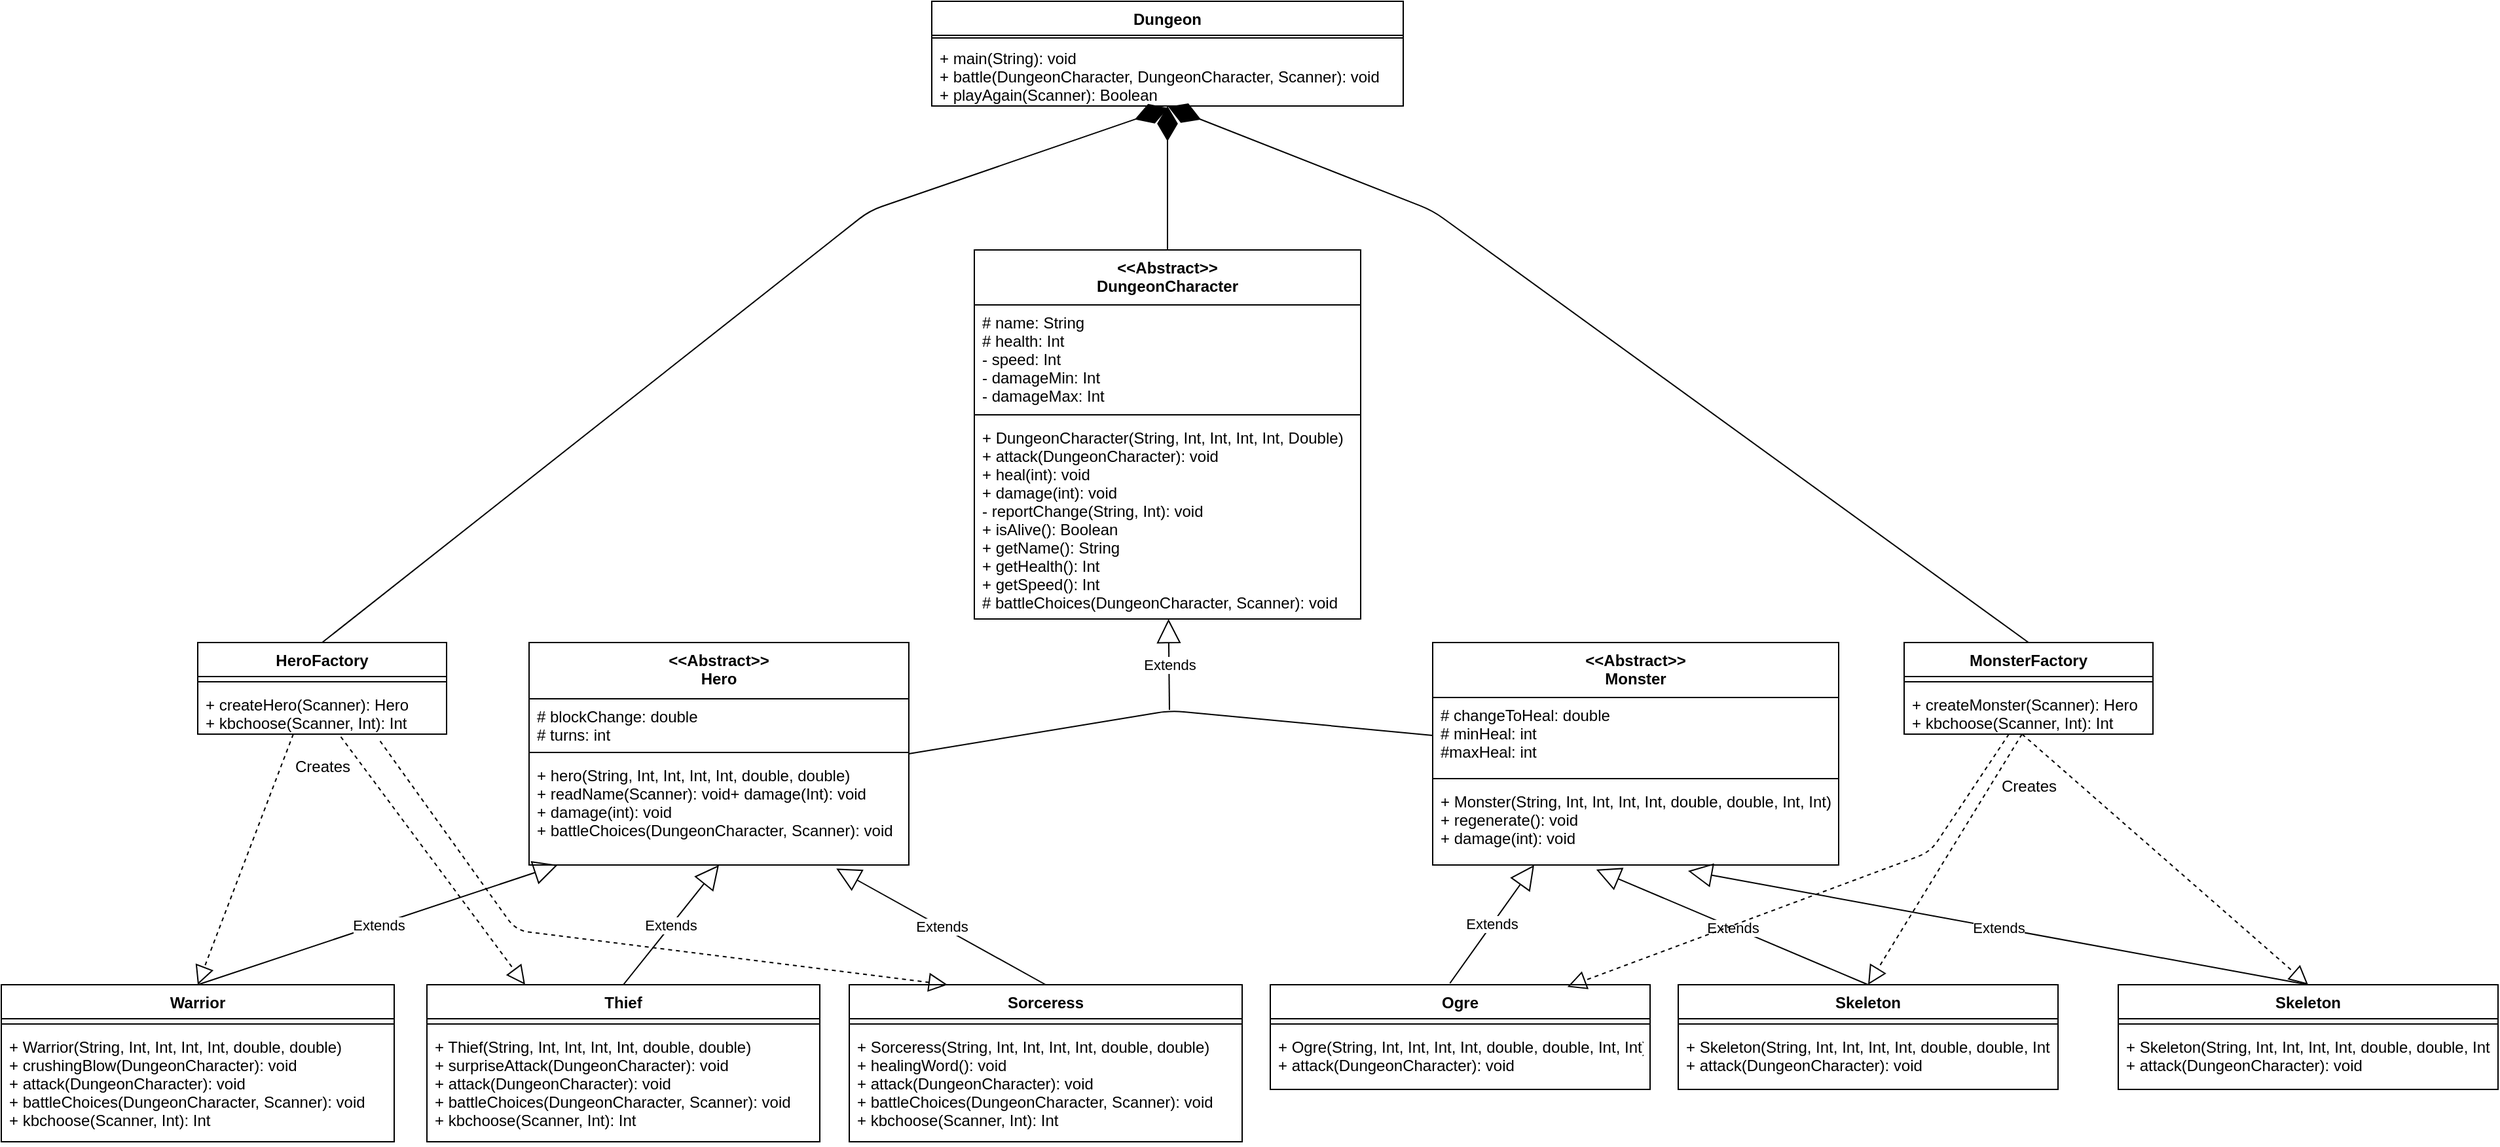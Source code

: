 <mxfile version="12.2.9" type="github" pages="1"><diagram id="sV3SKE_IIjsxvVKE6YBT" name="Page-1"><mxGraphModel dx="3436" dy="958" grid="1" gridSize="10" guides="1" tooltips="1" connect="1" arrows="1" fold="1" page="1" pageScale="1" pageWidth="850" pageHeight="1100" math="0" shadow="0"><root><mxCell id="0"/><mxCell id="1" parent="0"/><mxCell id="hXJLHhJ9virQ9G_ziZrE-2" value="Dungeon" style="swimlane;fontStyle=1;align=center;verticalAlign=top;childLayout=stackLayout;horizontal=1;startSize=26;horizontalStack=0;resizeParent=1;resizeParentMax=0;resizeLast=0;collapsible=1;marginBottom=0;" parent="1" vertex="1"><mxGeometry x="-662.5" y="70" width="360" height="80" as="geometry"/></mxCell><mxCell id="hXJLHhJ9virQ9G_ziZrE-4" value="" style="line;strokeWidth=1;fillColor=none;align=center;verticalAlign=middle;spacingTop=-1;spacingLeft=3;spacingRight=3;rotatable=0;labelPosition=right;points=[];portConstraint=eastwest;" parent="hXJLHhJ9virQ9G_ziZrE-2" vertex="1"><mxGeometry y="26" width="360" height="4" as="geometry"/></mxCell><mxCell id="hXJLHhJ9virQ9G_ziZrE-5" value="+ main(String): void&#xA;+ battle(DungeonCharacter, DungeonCharacter, Scanner): void&#xA;+ playAgain(Scanner): Boolean" style="text;strokeColor=none;fillColor=none;align=left;verticalAlign=top;spacingLeft=4;spacingRight=4;overflow=hidden;rotatable=0;points=[[0,0.5],[1,0.5]];portConstraint=eastwest;" parent="hXJLHhJ9virQ9G_ziZrE-2" vertex="1"><mxGeometry y="30" width="360" height="50" as="geometry"/></mxCell><mxCell id="hXJLHhJ9virQ9G_ziZrE-6" value="&lt;&lt;Abstract&gt;&gt;&#xA;DungeonCharacter" style="swimlane;fontStyle=1;align=center;verticalAlign=top;childLayout=stackLayout;horizontal=1;startSize=42;horizontalStack=0;resizeParent=1;resizeParentMax=0;resizeLast=0;collapsible=1;marginBottom=0;" parent="1" vertex="1"><mxGeometry x="-630" y="260" width="295" height="282" as="geometry"/></mxCell><mxCell id="hXJLHhJ9virQ9G_ziZrE-7" value="# name: String&#xA;# health: Int&#xA;- speed: Int&#xA;- damageMin: Int&#xA;- damageMax: Int&#xA;" style="text;strokeColor=none;fillColor=none;align=left;verticalAlign=top;spacingLeft=4;spacingRight=4;overflow=hidden;rotatable=0;points=[[0,0.5],[1,0.5]];portConstraint=eastwest;" parent="hXJLHhJ9virQ9G_ziZrE-6" vertex="1"><mxGeometry y="42" width="295" height="80" as="geometry"/></mxCell><mxCell id="hXJLHhJ9virQ9G_ziZrE-8" value="" style="line;strokeWidth=1;fillColor=none;align=left;verticalAlign=middle;spacingTop=-1;spacingLeft=3;spacingRight=3;rotatable=0;labelPosition=right;points=[];portConstraint=eastwest;" parent="hXJLHhJ9virQ9G_ziZrE-6" vertex="1"><mxGeometry y="122" width="295" height="8" as="geometry"/></mxCell><mxCell id="hXJLHhJ9virQ9G_ziZrE-9" value="+ DungeonCharacter(String, Int, Int, Int, Int, Double)&#xA;+ attack(DungeonCharacter): void&#xA;+ heal(int): void&#xA;+ damage(int): void&#xA;- reportChange(String, Int): void&#xA;+ isAlive(): Boolean&#xA;+ getName(): String&#xA;+ getHealth(): Int&#xA;+ getSpeed(): Int&#xA;# battleChoices(DungeonCharacter, Scanner): void&#xA;" style="text;strokeColor=none;fillColor=none;align=left;verticalAlign=top;spacingLeft=4;spacingRight=4;overflow=hidden;rotatable=0;points=[[0,0.5],[1,0.5]];portConstraint=eastwest;" parent="hXJLHhJ9virQ9G_ziZrE-6" vertex="1"><mxGeometry y="130" width="295" height="152" as="geometry"/></mxCell><mxCell id="hXJLHhJ9virQ9G_ziZrE-11" value="&lt;&lt;Abstract&gt;&gt;&#xA;Hero" style="swimlane;fontStyle=1;align=center;verticalAlign=top;childLayout=stackLayout;horizontal=1;startSize=43;horizontalStack=0;resizeParent=1;resizeParentMax=0;resizeLast=0;collapsible=1;marginBottom=0;" parent="1" vertex="1"><mxGeometry x="-970" y="560" width="290" height="170" as="geometry"/></mxCell><mxCell id="hXJLHhJ9virQ9G_ziZrE-12" value="# blockChange: double&#xA;# turns: int&#xA;" style="text;strokeColor=none;fillColor=none;align=left;verticalAlign=top;spacingLeft=4;spacingRight=4;overflow=hidden;rotatable=0;points=[[0,0.5],[1,0.5]];portConstraint=eastwest;" parent="hXJLHhJ9virQ9G_ziZrE-11" vertex="1"><mxGeometry y="43" width="290" height="37" as="geometry"/></mxCell><mxCell id="hXJLHhJ9virQ9G_ziZrE-13" value="" style="line;strokeWidth=1;fillColor=none;align=left;verticalAlign=middle;spacingTop=-1;spacingLeft=3;spacingRight=3;rotatable=0;labelPosition=right;points=[];portConstraint=eastwest;" parent="hXJLHhJ9virQ9G_ziZrE-11" vertex="1"><mxGeometry y="80" width="290" height="8" as="geometry"/></mxCell><mxCell id="hXJLHhJ9virQ9G_ziZrE-14" value="+ hero(String, Int, Int, Int, Int, double, double)&#xA;+ readName(Scanner): void+ damage(Int): void&#xA;+ damage(int): void&#xA;+ battleChoices(DungeonCharacter, Scanner): void&#xA;" style="text;strokeColor=none;fillColor=none;align=left;verticalAlign=top;spacingLeft=4;spacingRight=4;overflow=hidden;rotatable=0;points=[[0,0.5],[1,0.5]];portConstraint=eastwest;" parent="hXJLHhJ9virQ9G_ziZrE-11" vertex="1"><mxGeometry y="88" width="290" height="82" as="geometry"/></mxCell><mxCell id="hXJLHhJ9virQ9G_ziZrE-15" value="&lt;&lt;Abstract&gt;&gt;&#xA;Monster" style="swimlane;fontStyle=1;align=center;verticalAlign=top;childLayout=stackLayout;horizontal=1;startSize=42;horizontalStack=0;resizeParent=1;resizeParentMax=0;resizeLast=0;collapsible=1;marginBottom=0;" parent="1" vertex="1"><mxGeometry x="-280" y="560" width="310" height="170" as="geometry"/></mxCell><mxCell id="hXJLHhJ9virQ9G_ziZrE-16" value="# changeToHeal: double&#xA;# minHeal: int&#xA;#maxHeal: int&#xA;" style="text;strokeColor=none;fillColor=none;align=left;verticalAlign=top;spacingLeft=4;spacingRight=4;overflow=hidden;rotatable=0;points=[[0,0.5],[1,0.5]];portConstraint=eastwest;" parent="hXJLHhJ9virQ9G_ziZrE-15" vertex="1"><mxGeometry y="42" width="310" height="58" as="geometry"/></mxCell><mxCell id="hXJLHhJ9virQ9G_ziZrE-17" value="" style="line;strokeWidth=1;fillColor=none;align=left;verticalAlign=middle;spacingTop=-1;spacingLeft=3;spacingRight=3;rotatable=0;labelPosition=right;points=[];portConstraint=eastwest;" parent="hXJLHhJ9virQ9G_ziZrE-15" vertex="1"><mxGeometry y="100" width="310" height="8" as="geometry"/></mxCell><mxCell id="hXJLHhJ9virQ9G_ziZrE-18" value="+ Monster(String, Int, Int, Int, Int, double, double, Int, Int)&#xA;+ regenerate(): void&#xA;+ damage(int): void&#xA;" style="text;strokeColor=none;fillColor=none;align=left;verticalAlign=top;spacingLeft=4;spacingRight=4;overflow=hidden;rotatable=0;points=[[0,0.5],[1,0.5]];portConstraint=eastwest;" parent="hXJLHhJ9virQ9G_ziZrE-15" vertex="1"><mxGeometry y="108" width="310" height="62" as="geometry"/></mxCell><mxCell id="hXJLHhJ9virQ9G_ziZrE-23" value="Warrior" style="swimlane;fontStyle=1;align=center;verticalAlign=top;childLayout=stackLayout;horizontal=1;startSize=26;horizontalStack=0;resizeParent=1;resizeParentMax=0;resizeLast=0;collapsible=1;marginBottom=0;" parent="1" vertex="1"><mxGeometry x="-1373" y="821.5" width="300" height="120" as="geometry"/></mxCell><mxCell id="hXJLHhJ9virQ9G_ziZrE-25" value="" style="line;strokeWidth=1;fillColor=none;align=left;verticalAlign=middle;spacingTop=-1;spacingLeft=3;spacingRight=3;rotatable=0;labelPosition=right;points=[];portConstraint=eastwest;" parent="hXJLHhJ9virQ9G_ziZrE-23" vertex="1"><mxGeometry y="26" width="300" height="8" as="geometry"/></mxCell><mxCell id="hXJLHhJ9virQ9G_ziZrE-26" value="+ Warrior(String, Int, Int, Int, Int, double, double)&#xA;+ crushingBlow(DungeonCharacter): void&#xA;+ attack(DungeonCharacter): void&#xA;+ battleChoices(DungeonCharacter, Scanner): void&#xA;+ kbchoose(Scanner, Int): Int&#xA;" style="text;strokeColor=none;fillColor=none;align=left;verticalAlign=top;spacingLeft=4;spacingRight=4;overflow=hidden;rotatable=0;points=[[0,0.5],[1,0.5]];portConstraint=eastwest;" parent="hXJLHhJ9virQ9G_ziZrE-23" vertex="1"><mxGeometry y="34" width="300" height="86" as="geometry"/></mxCell><mxCell id="hXJLHhJ9virQ9G_ziZrE-28" value="Sorceress" style="swimlane;fontStyle=1;align=center;verticalAlign=top;childLayout=stackLayout;horizontal=1;startSize=26;horizontalStack=0;resizeParent=1;resizeParentMax=0;resizeLast=0;collapsible=1;marginBottom=0;" parent="1" vertex="1"><mxGeometry x="-725.5" y="821.5" width="300" height="120" as="geometry"/></mxCell><mxCell id="hXJLHhJ9virQ9G_ziZrE-29" value="" style="line;strokeWidth=1;fillColor=none;align=left;verticalAlign=middle;spacingTop=-1;spacingLeft=3;spacingRight=3;rotatable=0;labelPosition=right;points=[];portConstraint=eastwest;" parent="hXJLHhJ9virQ9G_ziZrE-28" vertex="1"><mxGeometry y="26" width="300" height="8" as="geometry"/></mxCell><mxCell id="hXJLHhJ9virQ9G_ziZrE-30" value="+ Sorceress(String, Int, Int, Int, Int, double, double)&#xA;+ healingWord(): void&#xA;+ attack(DungeonCharacter): void&#xA;+ battleChoices(DungeonCharacter, Scanner): void&#xA;+ kbchoose(Scanner, Int): Int&#xA;" style="text;strokeColor=none;fillColor=none;align=left;verticalAlign=top;spacingLeft=4;spacingRight=4;overflow=hidden;rotatable=0;points=[[0,0.5],[1,0.5]];portConstraint=eastwest;" parent="hXJLHhJ9virQ9G_ziZrE-28" vertex="1"><mxGeometry y="34" width="300" height="86" as="geometry"/></mxCell><mxCell id="hXJLHhJ9virQ9G_ziZrE-31" value="Thief" style="swimlane;fontStyle=1;align=center;verticalAlign=top;childLayout=stackLayout;horizontal=1;startSize=26;horizontalStack=0;resizeParent=1;resizeParentMax=0;resizeLast=0;collapsible=1;marginBottom=0;" parent="1" vertex="1"><mxGeometry x="-1048" y="821.5" width="300" height="120" as="geometry"/></mxCell><mxCell id="hXJLHhJ9virQ9G_ziZrE-32" value="" style="line;strokeWidth=1;fillColor=none;align=left;verticalAlign=middle;spacingTop=-1;spacingLeft=3;spacingRight=3;rotatable=0;labelPosition=right;points=[];portConstraint=eastwest;" parent="hXJLHhJ9virQ9G_ziZrE-31" vertex="1"><mxGeometry y="26" width="300" height="8" as="geometry"/></mxCell><mxCell id="hXJLHhJ9virQ9G_ziZrE-33" value="+ Thief(String, Int, Int, Int, Int, double, double)&#xA;+ surpriseAttack(DungeonCharacter): void&#xA;+ attack(DungeonCharacter): void&#xA;+ battleChoices(DungeonCharacter, Scanner): void&#xA;+ kbchoose(Scanner, Int): Int&#xA;" style="text;strokeColor=none;fillColor=none;align=left;verticalAlign=top;spacingLeft=4;spacingRight=4;overflow=hidden;rotatable=0;points=[[0,0.5],[1,0.5]];portConstraint=eastwest;" parent="hXJLHhJ9virQ9G_ziZrE-31" vertex="1"><mxGeometry y="34" width="300" height="86" as="geometry"/></mxCell><mxCell id="hXJLHhJ9virQ9G_ziZrE-38" value="Ogre" style="swimlane;fontStyle=1;align=center;verticalAlign=top;childLayout=stackLayout;horizontal=1;startSize=26;horizontalStack=0;resizeParent=1;resizeParentMax=0;resizeLast=0;collapsible=1;marginBottom=0;" parent="1" vertex="1"><mxGeometry x="-404" y="821.5" width="290" height="80" as="geometry"/></mxCell><mxCell id="hXJLHhJ9virQ9G_ziZrE-40" value="" style="line;strokeWidth=1;fillColor=none;align=left;verticalAlign=middle;spacingTop=-1;spacingLeft=3;spacingRight=3;rotatable=0;labelPosition=right;points=[];portConstraint=eastwest;" parent="hXJLHhJ9virQ9G_ziZrE-38" vertex="1"><mxGeometry y="26" width="290" height="8" as="geometry"/></mxCell><mxCell id="hXJLHhJ9virQ9G_ziZrE-41" value="+ Ogre(String, Int, Int, Int, Int, double, double, Int, Int)&#xA;+ attack(DungeonCharacter): void&#xA;" style="text;strokeColor=none;fillColor=none;align=left;verticalAlign=top;spacingLeft=4;spacingRight=4;overflow=hidden;rotatable=0;points=[[0,0.5],[1,0.5]];portConstraint=eastwest;" parent="hXJLHhJ9virQ9G_ziZrE-38" vertex="1"><mxGeometry y="34" width="290" height="46" as="geometry"/></mxCell><mxCell id="hXJLHhJ9virQ9G_ziZrE-43" value="Skeleton" style="swimlane;fontStyle=1;align=center;verticalAlign=top;childLayout=stackLayout;horizontal=1;startSize=26;horizontalStack=0;resizeParent=1;resizeParentMax=0;resizeLast=0;collapsible=1;marginBottom=0;" parent="1" vertex="1"><mxGeometry x="-92.5" y="821.5" width="290" height="80" as="geometry"/></mxCell><mxCell id="hXJLHhJ9virQ9G_ziZrE-44" value="" style="line;strokeWidth=1;fillColor=none;align=left;verticalAlign=middle;spacingTop=-1;spacingLeft=3;spacingRight=3;rotatable=0;labelPosition=right;points=[];portConstraint=eastwest;" parent="hXJLHhJ9virQ9G_ziZrE-43" vertex="1"><mxGeometry y="26" width="290" height="8" as="geometry"/></mxCell><mxCell id="hXJLHhJ9virQ9G_ziZrE-45" value="+ Skeleton(String, Int, Int, Int, Int, double, double, Int, Int)&#xA;+ attack(DungeonCharacter): void&#xA;" style="text;strokeColor=none;fillColor=none;align=left;verticalAlign=top;spacingLeft=4;spacingRight=4;overflow=hidden;rotatable=0;points=[[0,0.5],[1,0.5]];portConstraint=eastwest;" parent="hXJLHhJ9virQ9G_ziZrE-43" vertex="1"><mxGeometry y="34" width="290" height="46" as="geometry"/></mxCell><mxCell id="hXJLHhJ9virQ9G_ziZrE-46" value="Skeleton" style="swimlane;fontStyle=1;align=center;verticalAlign=top;childLayout=stackLayout;horizontal=1;startSize=26;horizontalStack=0;resizeParent=1;resizeParentMax=0;resizeLast=0;collapsible=1;marginBottom=0;" parent="1" vertex="1"><mxGeometry x="243.5" y="821.5" width="290" height="80" as="geometry"/></mxCell><mxCell id="hXJLHhJ9virQ9G_ziZrE-47" value="" style="line;strokeWidth=1;fillColor=none;align=left;verticalAlign=middle;spacingTop=-1;spacingLeft=3;spacingRight=3;rotatable=0;labelPosition=right;points=[];portConstraint=eastwest;" parent="hXJLHhJ9virQ9G_ziZrE-46" vertex="1"><mxGeometry y="26" width="290" height="8" as="geometry"/></mxCell><mxCell id="hXJLHhJ9virQ9G_ziZrE-48" value="+ Skeleton(String, Int, Int, Int, Int, double, double, Int, Int)&#xA;+ attack(DungeonCharacter): void&#xA;" style="text;strokeColor=none;fillColor=none;align=left;verticalAlign=top;spacingLeft=4;spacingRight=4;overflow=hidden;rotatable=0;points=[[0,0.5],[1,0.5]];portConstraint=eastwest;" parent="hXJLHhJ9virQ9G_ziZrE-46" vertex="1"><mxGeometry y="34" width="290" height="46" as="geometry"/></mxCell><mxCell id="hXJLHhJ9virQ9G_ziZrE-49" value="HeroFactory" style="swimlane;fontStyle=1;align=center;verticalAlign=top;childLayout=stackLayout;horizontal=1;startSize=26;horizontalStack=0;resizeParent=1;resizeParentMax=0;resizeLast=0;collapsible=1;marginBottom=0;" parent="1" vertex="1"><mxGeometry x="-1223" y="560" width="190" height="70" as="geometry"/></mxCell><mxCell id="hXJLHhJ9virQ9G_ziZrE-51" value="" style="line;strokeWidth=1;fillColor=none;align=left;verticalAlign=middle;spacingTop=-1;spacingLeft=3;spacingRight=3;rotatable=0;labelPosition=right;points=[];portConstraint=eastwest;" parent="hXJLHhJ9virQ9G_ziZrE-49" vertex="1"><mxGeometry y="26" width="190" height="8" as="geometry"/></mxCell><mxCell id="hXJLHhJ9virQ9G_ziZrE-52" value="+ createHero(Scanner): Hero&#xA;+ kbchoose(Scanner, Int): Int&#xA;" style="text;strokeColor=none;fillColor=none;align=left;verticalAlign=top;spacingLeft=4;spacingRight=4;overflow=hidden;rotatable=0;points=[[0,0.5],[1,0.5]];portConstraint=eastwest;" parent="hXJLHhJ9virQ9G_ziZrE-49" vertex="1"><mxGeometry y="34" width="190" height="36" as="geometry"/></mxCell><mxCell id="hXJLHhJ9virQ9G_ziZrE-60" value="MonsterFactory" style="swimlane;fontStyle=1;align=center;verticalAlign=top;childLayout=stackLayout;horizontal=1;startSize=26;horizontalStack=0;resizeParent=1;resizeParentMax=0;resizeLast=0;collapsible=1;marginBottom=0;" parent="1" vertex="1"><mxGeometry x="80" y="560" width="190" height="70" as="geometry"/></mxCell><mxCell id="hXJLHhJ9virQ9G_ziZrE-61" value="" style="line;strokeWidth=1;fillColor=none;align=left;verticalAlign=middle;spacingTop=-1;spacingLeft=3;spacingRight=3;rotatable=0;labelPosition=right;points=[];portConstraint=eastwest;" parent="hXJLHhJ9virQ9G_ziZrE-60" vertex="1"><mxGeometry y="26" width="190" height="8" as="geometry"/></mxCell><mxCell id="hXJLHhJ9virQ9G_ziZrE-62" value="+ createMonster(Scanner): Hero&#xA;+ kbchoose(Scanner, Int): Int&#xA;" style="text;strokeColor=none;fillColor=none;align=left;verticalAlign=top;spacingLeft=4;spacingRight=4;overflow=hidden;rotatable=0;points=[[0,0.5],[1,0.5]];portConstraint=eastwest;" parent="hXJLHhJ9virQ9G_ziZrE-60" vertex="1"><mxGeometry y="34" width="190" height="36" as="geometry"/></mxCell><mxCell id="hXJLHhJ9virQ9G_ziZrE-63" value="" style="endArrow=diamondThin;endFill=1;endSize=24;html=1;entryX=0.5;entryY=1;entryDx=0;entryDy=0;exitX=0.5;exitY=0;exitDx=0;exitDy=0;" parent="1" source="hXJLHhJ9virQ9G_ziZrE-6" target="hXJLHhJ9virQ9G_ziZrE-2" edge="1"><mxGeometry width="160" relative="1" as="geometry"><mxPoint x="-642.5" y="181.5" as="sourcePoint"/><mxPoint x="-470" y="171.5" as="targetPoint"/></mxGeometry></mxCell><mxCell id="hXJLHhJ9virQ9G_ziZrE-64" value="" style="endArrow=diamondThin;endFill=1;endSize=24;html=1;exitX=0.5;exitY=0;exitDx=0;exitDy=0;" parent="1" source="hXJLHhJ9virQ9G_ziZrE-60" edge="1"><mxGeometry width="160" relative="1" as="geometry"><mxPoint x="-472.5" y="270" as="sourcePoint"/><mxPoint x="-482" y="150.5" as="targetPoint"/><Array as="points"><mxPoint x="-280" y="230"/></Array></mxGeometry></mxCell><mxCell id="hXJLHhJ9virQ9G_ziZrE-65" value="" style="endArrow=diamondThin;endFill=1;endSize=24;html=1;exitX=0.5;exitY=0;exitDx=0;exitDy=0;" parent="1" source="hXJLHhJ9virQ9G_ziZrE-49" edge="1"><mxGeometry width="160" relative="1" as="geometry"><mxPoint x="-462.5" y="280" as="sourcePoint"/><mxPoint x="-482" y="151.5" as="targetPoint"/><Array as="points"><mxPoint x="-710" y="230"/></Array></mxGeometry></mxCell><mxCell id="hXJLHhJ9virQ9G_ziZrE-66" value="Extends" style="endArrow=block;endSize=16;endFill=0;html=1;exitX=0.5;exitY=0;exitDx=0;exitDy=0;" parent="1" source="hXJLHhJ9virQ9G_ziZrE-23" target="hXJLHhJ9virQ9G_ziZrE-14" edge="1"><mxGeometry width="160" relative="1" as="geometry"><mxPoint x="-1218" y="791.5" as="sourcePoint"/><mxPoint x="-1058" y="791.5" as="targetPoint"/></mxGeometry></mxCell><mxCell id="hXJLHhJ9virQ9G_ziZrE-67" value="Extends" style="endArrow=block;endSize=16;endFill=0;html=1;exitX=0.5;exitY=0;exitDx=0;exitDy=0;entryX=0.5;entryY=1;entryDx=0;entryDy=0;" parent="1" source="hXJLHhJ9virQ9G_ziZrE-31" target="hXJLHhJ9virQ9G_ziZrE-11" edge="1"><mxGeometry width="160" relative="1" as="geometry"><mxPoint x="-1213" y="821.5" as="sourcePoint"/><mxPoint x="-1213" y="631.5" as="targetPoint"/></mxGeometry></mxCell><mxCell id="hXJLHhJ9virQ9G_ziZrE-68" value="Extends" style="endArrow=block;endSize=16;endFill=0;html=1;exitX=0.5;exitY=0;exitDx=0;exitDy=0;entryX=0.809;entryY=1.033;entryDx=0;entryDy=0;entryPerimeter=0;" parent="1" source="hXJLHhJ9virQ9G_ziZrE-28" target="hXJLHhJ9virQ9G_ziZrE-14" edge="1"><mxGeometry width="160" relative="1" as="geometry"><mxPoint x="-1203" y="841.5" as="sourcePoint"/><mxPoint x="-1223" y="631.5" as="targetPoint"/></mxGeometry></mxCell><mxCell id="hXJLHhJ9virQ9G_ziZrE-69" value="Extends" style="endArrow=block;endSize=16;endFill=0;html=1;exitX=0.473;exitY=-0.014;exitDx=0;exitDy=0;entryX=0.25;entryY=1;entryDx=0;entryDy=0;exitPerimeter=0;" parent="1" source="hXJLHhJ9virQ9G_ziZrE-38" target="hXJLHhJ9virQ9G_ziZrE-15" edge="1"><mxGeometry width="160" relative="1" as="geometry"><mxPoint x="-496.5" y="821.5" as="sourcePoint"/><mxPoint x="-492.387" y="631.5" as="targetPoint"/></mxGeometry></mxCell><mxCell id="hXJLHhJ9virQ9G_ziZrE-70" value="Extends" style="endArrow=block;endSize=16;endFill=0;html=1;exitX=0.5;exitY=0;exitDx=0;exitDy=0;entryX=0.403;entryY=1.056;entryDx=0;entryDy=0;entryPerimeter=0;" parent="1" source="hXJLHhJ9virQ9G_ziZrE-43" target="hXJLHhJ9virQ9G_ziZrE-18" edge="1"><mxGeometry width="160" relative="1" as="geometry"><mxPoint x="193.5" y="861.5" as="sourcePoint"/><mxPoint x="273.5" y="631.5" as="targetPoint"/></mxGeometry></mxCell><mxCell id="hXJLHhJ9virQ9G_ziZrE-71" value="Extends" style="endArrow=block;endSize=16;endFill=0;html=1;exitX=0.5;exitY=0;exitDx=0;exitDy=0;entryX=0.629;entryY=1.073;entryDx=0;entryDy=0;entryPerimeter=0;" parent="1" source="hXJLHhJ9virQ9G_ziZrE-46" target="hXJLHhJ9virQ9G_ziZrE-18" edge="1"><mxGeometry width="160" relative="1" as="geometry"><mxPoint x="413.5" y="834.5" as="sourcePoint"/><mxPoint x="166" y="620" as="targetPoint"/></mxGeometry></mxCell><mxCell id="hXJLHhJ9virQ9G_ziZrE-74" value="Extends" style="endArrow=block;endSize=16;endFill=0;html=1;" parent="1" target="hXJLHhJ9virQ9G_ziZrE-9" edge="1"><mxGeometry width="160" relative="1" as="geometry"><mxPoint x="-481" y="611.5" as="sourcePoint"/><mxPoint x="-1295.65" y="621.804" as="targetPoint"/></mxGeometry></mxCell><mxCell id="hXJLHhJ9virQ9G_ziZrE-76" value="" style="endArrow=none;endFill=0;endSize=24;html=1;strokeColor=#000000;exitX=1;exitY=0.5;exitDx=0;exitDy=0;entryX=0;entryY=0.5;entryDx=0;entryDy=0;" parent="1" source="hXJLHhJ9virQ9G_ziZrE-11" target="hXJLHhJ9virQ9G_ziZrE-16" edge="1"><mxGeometry width="160" relative="1" as="geometry"><mxPoint x="-1070" y="731.5" as="sourcePoint"/><mxPoint x="50" y="641.5" as="targetPoint"/><Array as="points"><mxPoint x="-480" y="612"/></Array></mxGeometry></mxCell><mxCell id="-hslKL6JHC5grtIF9Vdm-2" value="" style="endArrow=block;dashed=1;endFill=0;endSize=12;html=1;exitX=0.474;exitY=1;exitDx=0;exitDy=0;exitPerimeter=0;entryX=0.5;entryY=0;entryDx=0;entryDy=0;" parent="1" source="hXJLHhJ9virQ9G_ziZrE-62" target="hXJLHhJ9virQ9G_ziZrE-46" edge="1"><mxGeometry width="160" relative="1" as="geometry"><mxPoint x="228.5" y="680" as="sourcePoint"/><mxPoint x="360" y="720" as="targetPoint"/></mxGeometry></mxCell><mxCell id="-hslKL6JHC5grtIF9Vdm-3" value="" style="endArrow=block;dashed=1;endFill=0;endSize=12;html=1;entryX=0.5;entryY=0;entryDx=0;entryDy=0;" parent="1" target="hXJLHhJ9virQ9G_ziZrE-43" edge="1"><mxGeometry width="160" relative="1" as="geometry"><mxPoint x="170" y="630" as="sourcePoint"/><mxPoint x="352.5" y="834.5" as="targetPoint"/></mxGeometry></mxCell><mxCell id="-hslKL6JHC5grtIF9Vdm-4" value="" style="endArrow=block;dashed=1;endFill=0;endSize=12;html=1;entryX=0.782;entryY=0.021;entryDx=0;entryDy=0;entryPerimeter=0;" parent="1" target="hXJLHhJ9virQ9G_ziZrE-38" edge="1"><mxGeometry width="160" relative="1" as="geometry"><mxPoint x="160" y="630" as="sourcePoint"/><mxPoint x="408.5" y="841.5" as="targetPoint"/><Array as="points"><mxPoint x="100" y="720"/></Array></mxGeometry></mxCell><mxCell id="-hslKL6JHC5grtIF9Vdm-5" value="" style="endArrow=block;dashed=1;endFill=0;endSize=12;html=1;entryX=0.5;entryY=0;entryDx=0;entryDy=0;exitX=0.384;exitY=1;exitDx=0;exitDy=0;exitPerimeter=0;" parent="1" source="hXJLHhJ9virQ9G_ziZrE-52" target="hXJLHhJ9virQ9G_ziZrE-23" edge="1"><mxGeometry width="160" relative="1" as="geometry"><mxPoint x="-748" y="740" as="sourcePoint"/><mxPoint x="-865.5" y="931.5" as="targetPoint"/></mxGeometry></mxCell><mxCell id="-hslKL6JHC5grtIF9Vdm-6" value="" style="endArrow=block;dashed=1;endFill=0;endSize=12;html=1;entryX=0.25;entryY=0;entryDx=0;entryDy=0;exitX=0.575;exitY=1.056;exitDx=0;exitDy=0;exitPerimeter=0;" parent="1" source="hXJLHhJ9virQ9G_ziZrE-52" target="hXJLHhJ9virQ9G_ziZrE-31" edge="1"><mxGeometry width="160" relative="1" as="geometry"><mxPoint x="-1092.5" y="643" as="sourcePoint"/><mxPoint x="-1210" y="834.5" as="targetPoint"/></mxGeometry></mxCell><mxCell id="-hslKL6JHC5grtIF9Vdm-7" value="" style="endArrow=block;dashed=1;endFill=0;endSize=12;html=1;entryX=0.25;entryY=0;entryDx=0;entryDy=0;exitX=0.733;exitY=1.148;exitDx=0;exitDy=0;exitPerimeter=0;" parent="1" source="hXJLHhJ9virQ9G_ziZrE-52" target="hXJLHhJ9virQ9G_ziZrE-28" edge="1"><mxGeometry width="160" relative="1" as="geometry"><mxPoint x="-1082.5" y="634" as="sourcePoint"/><mxPoint x="-1200" y="825.5" as="targetPoint"/><Array as="points"><mxPoint x="-980" y="780"/></Array></mxGeometry></mxCell><mxCell id="-hslKL6JHC5grtIF9Vdm-8" value="Creates" style="text;html=1;align=center;verticalAlign=middle;resizable=0;points=[];;autosize=1;" parent="1" vertex="1"><mxGeometry x="145" y="660" width="60" height="20" as="geometry"/></mxCell><mxCell id="-hslKL6JHC5grtIF9Vdm-9" value="Creates" style="text;html=1;align=center;verticalAlign=middle;resizable=0;points=[];;autosize=1;" parent="1" vertex="1"><mxGeometry x="-1158" y="645" width="60" height="20" as="geometry"/></mxCell></root></mxGraphModel></diagram></mxfile>